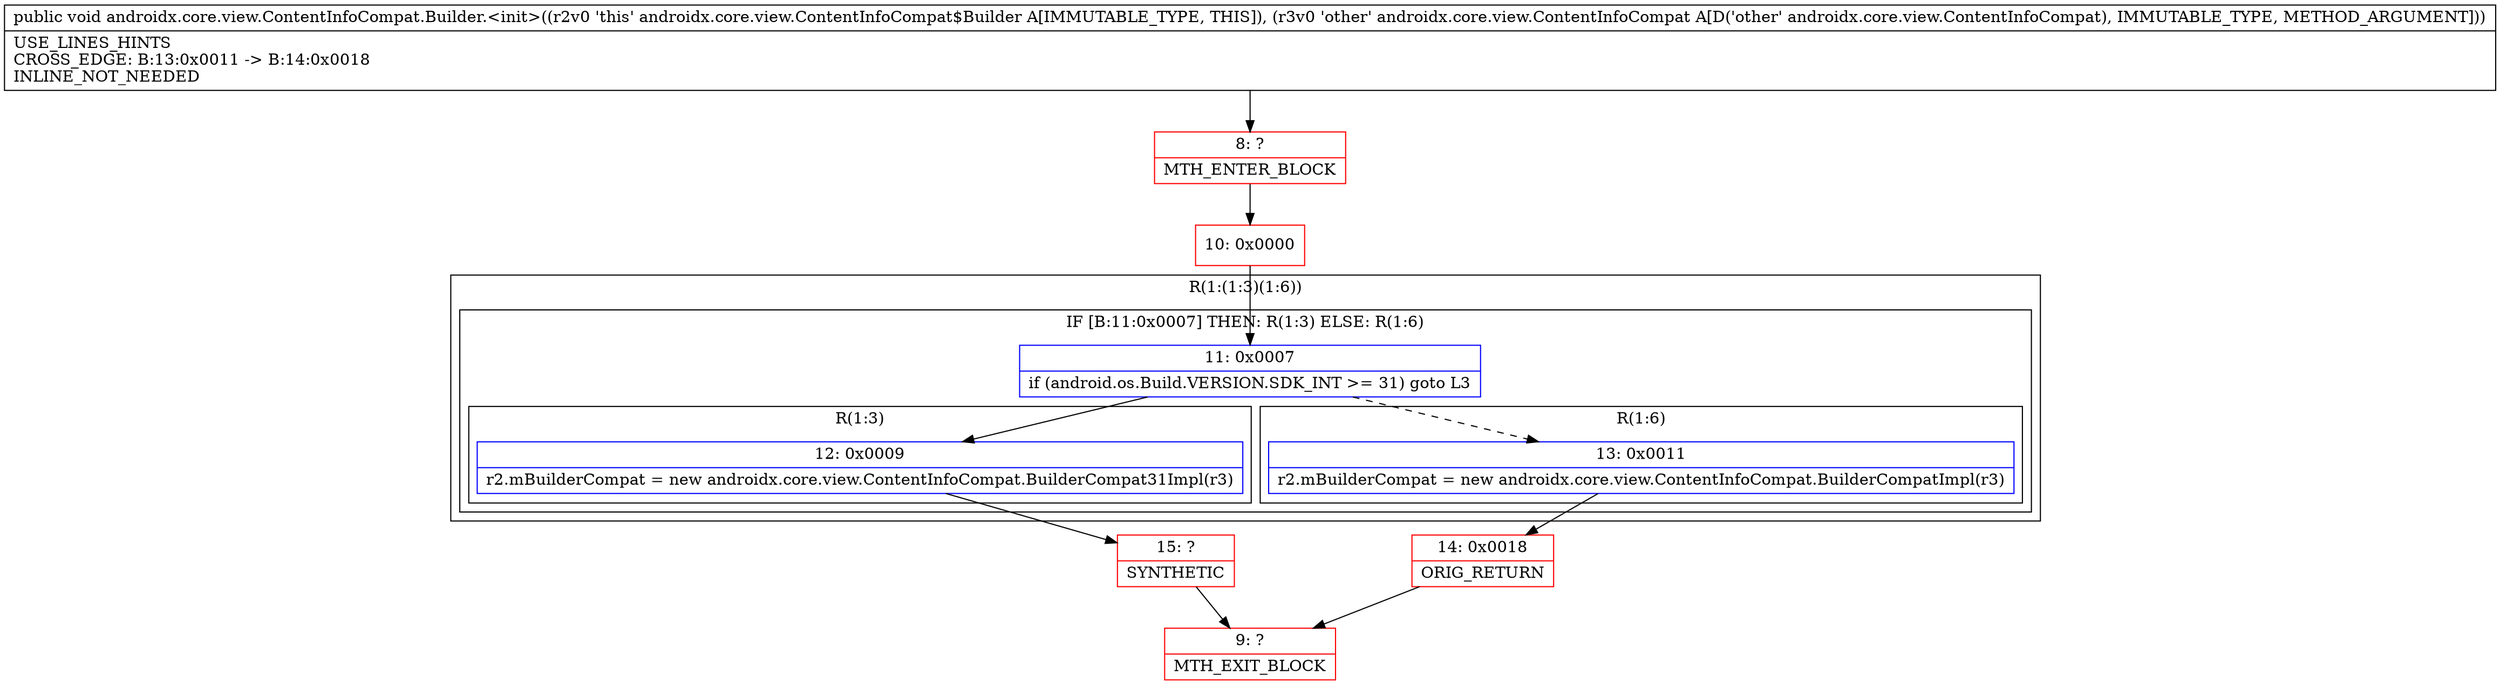 digraph "CFG forandroidx.core.view.ContentInfoCompat.Builder.\<init\>(Landroidx\/core\/view\/ContentInfoCompat;)V" {
subgraph cluster_Region_2012829264 {
label = "R(1:(1:3)(1:6))";
node [shape=record,color=blue];
subgraph cluster_IfRegion_1828889769 {
label = "IF [B:11:0x0007] THEN: R(1:3) ELSE: R(1:6)";
node [shape=record,color=blue];
Node_11 [shape=record,label="{11\:\ 0x0007|if (android.os.Build.VERSION.SDK_INT \>= 31) goto L3\l}"];
subgraph cluster_Region_1899866224 {
label = "R(1:3)";
node [shape=record,color=blue];
Node_12 [shape=record,label="{12\:\ 0x0009|r2.mBuilderCompat = new androidx.core.view.ContentInfoCompat.BuilderCompat31Impl(r3)\l}"];
}
subgraph cluster_Region_2031590824 {
label = "R(1:6)";
node [shape=record,color=blue];
Node_13 [shape=record,label="{13\:\ 0x0011|r2.mBuilderCompat = new androidx.core.view.ContentInfoCompat.BuilderCompatImpl(r3)\l}"];
}
}
}
Node_8 [shape=record,color=red,label="{8\:\ ?|MTH_ENTER_BLOCK\l}"];
Node_10 [shape=record,color=red,label="{10\:\ 0x0000}"];
Node_15 [shape=record,color=red,label="{15\:\ ?|SYNTHETIC\l}"];
Node_9 [shape=record,color=red,label="{9\:\ ?|MTH_EXIT_BLOCK\l}"];
Node_14 [shape=record,color=red,label="{14\:\ 0x0018|ORIG_RETURN\l}"];
MethodNode[shape=record,label="{public void androidx.core.view.ContentInfoCompat.Builder.\<init\>((r2v0 'this' androidx.core.view.ContentInfoCompat$Builder A[IMMUTABLE_TYPE, THIS]), (r3v0 'other' androidx.core.view.ContentInfoCompat A[D('other' androidx.core.view.ContentInfoCompat), IMMUTABLE_TYPE, METHOD_ARGUMENT]))  | USE_LINES_HINTS\lCROSS_EDGE: B:13:0x0011 \-\> B:14:0x0018\lINLINE_NOT_NEEDED\l}"];
MethodNode -> Node_8;Node_11 -> Node_12;
Node_11 -> Node_13[style=dashed];
Node_12 -> Node_15;
Node_13 -> Node_14;
Node_8 -> Node_10;
Node_10 -> Node_11;
Node_15 -> Node_9;
Node_14 -> Node_9;
}

